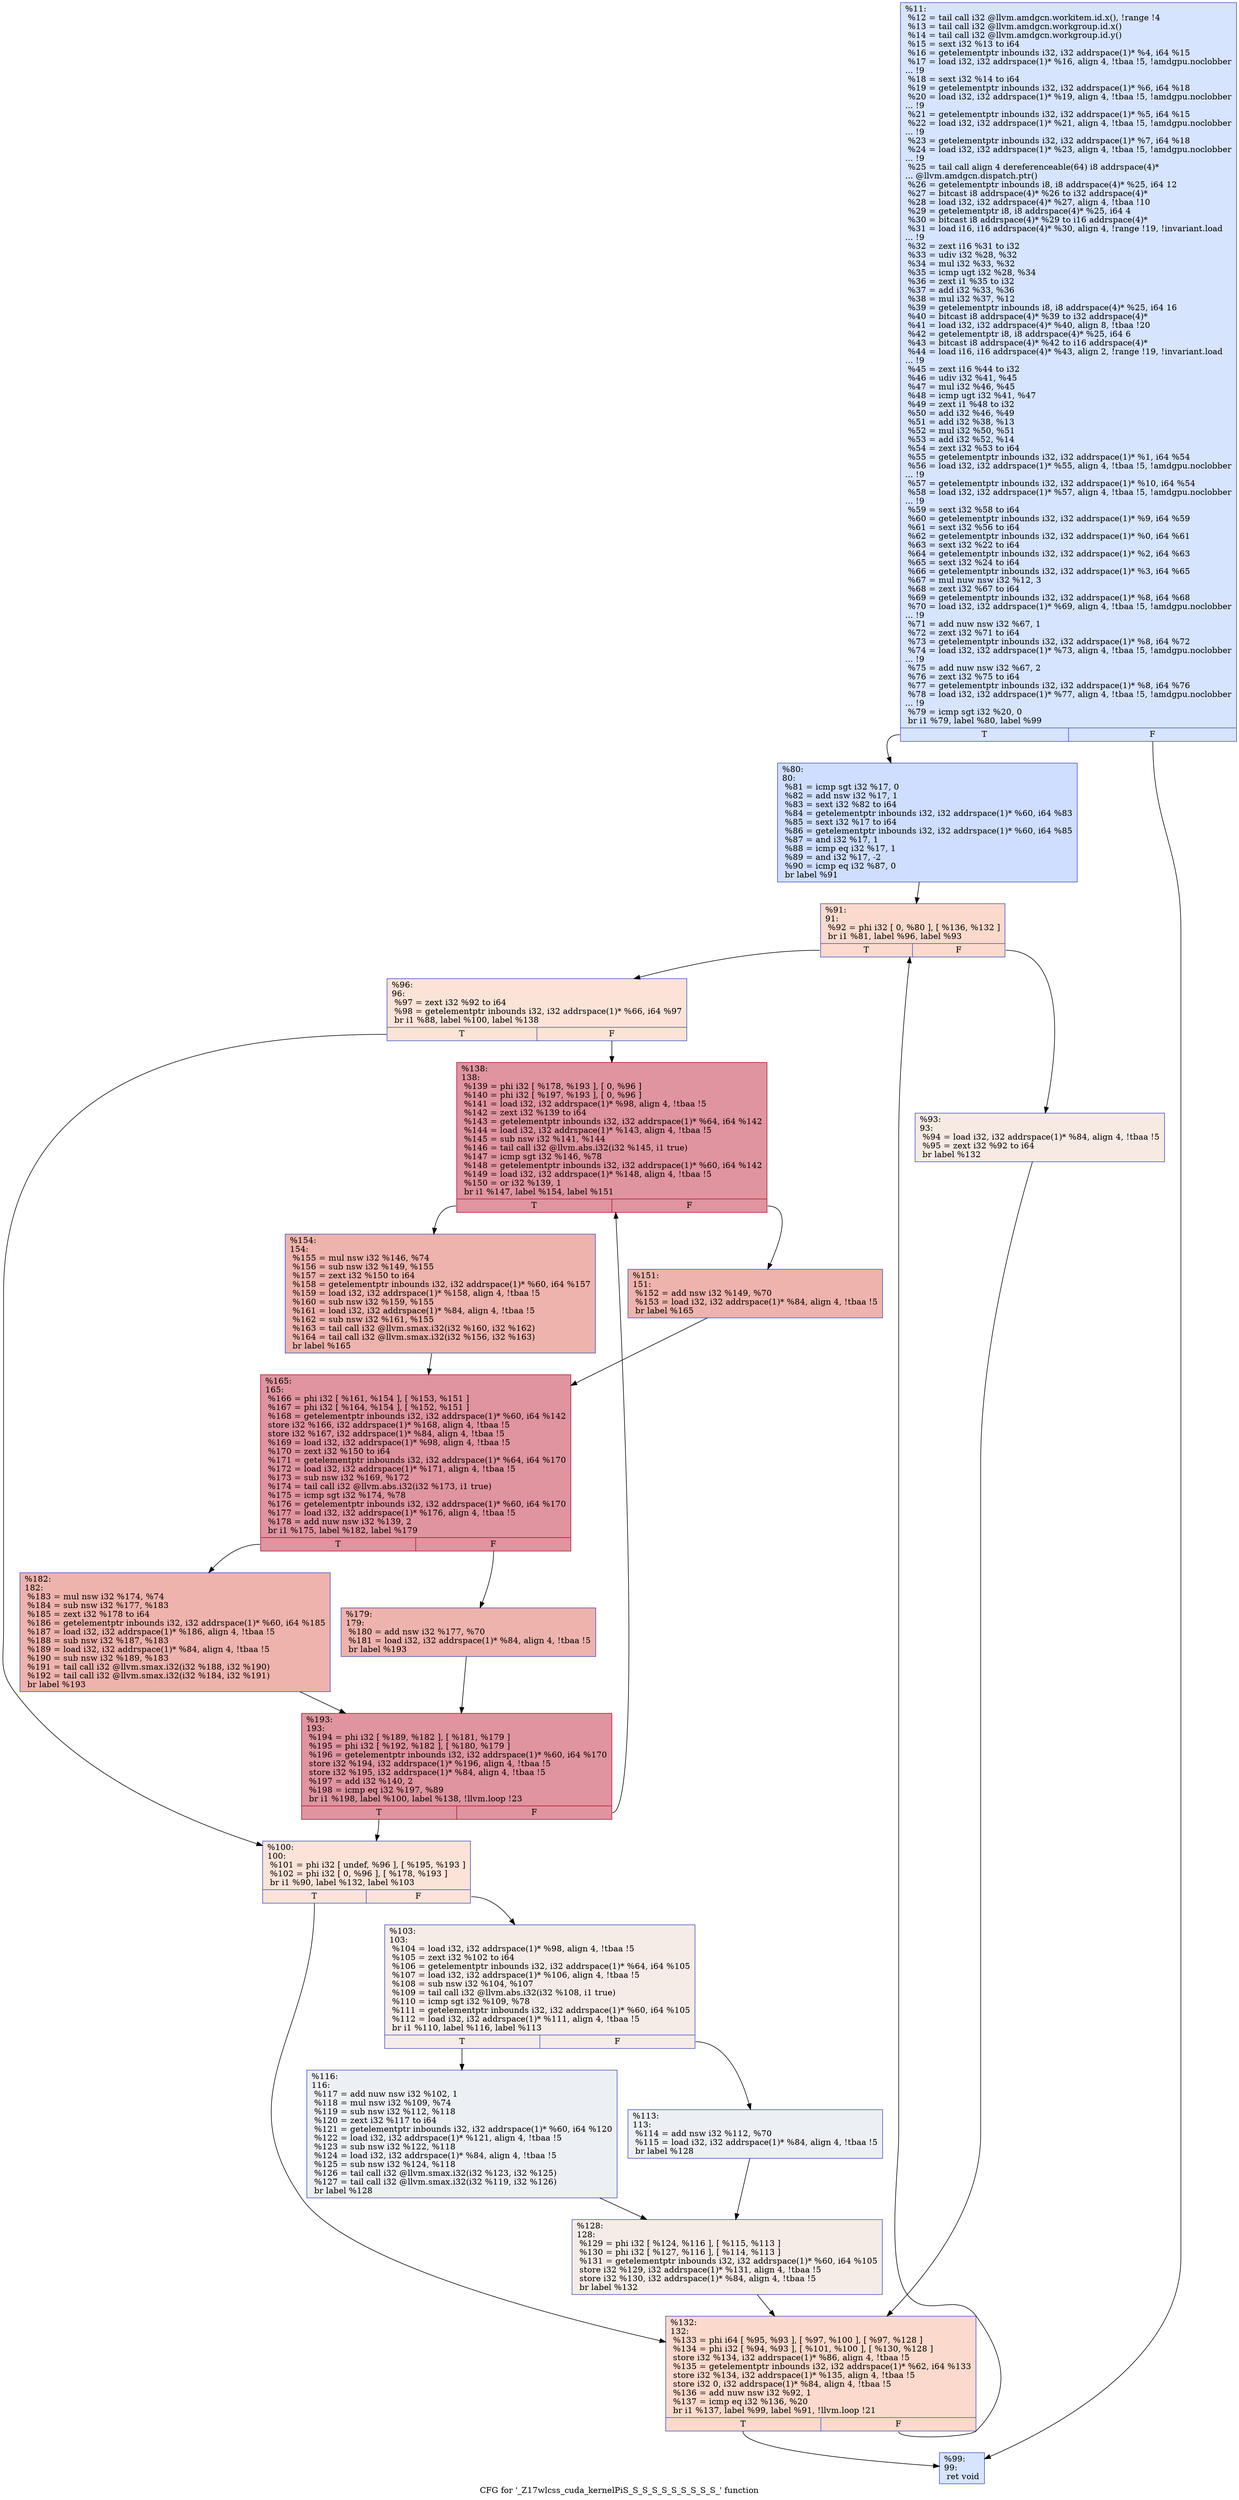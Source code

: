 digraph "CFG for '_Z17wlcss_cuda_kernelPiS_S_S_S_S_S_S_S_S_S_' function" {
	label="CFG for '_Z17wlcss_cuda_kernelPiS_S_S_S_S_S_S_S_S_S_' function";

	Node0x4f73030 [shape=record,color="#3d50c3ff", style=filled, fillcolor="#a5c3fe70",label="{%11:\l  %12 = tail call i32 @llvm.amdgcn.workitem.id.x(), !range !4\l  %13 = tail call i32 @llvm.amdgcn.workgroup.id.x()\l  %14 = tail call i32 @llvm.amdgcn.workgroup.id.y()\l  %15 = sext i32 %13 to i64\l  %16 = getelementptr inbounds i32, i32 addrspace(1)* %4, i64 %15\l  %17 = load i32, i32 addrspace(1)* %16, align 4, !tbaa !5, !amdgpu.noclobber\l... !9\l  %18 = sext i32 %14 to i64\l  %19 = getelementptr inbounds i32, i32 addrspace(1)* %6, i64 %18\l  %20 = load i32, i32 addrspace(1)* %19, align 4, !tbaa !5, !amdgpu.noclobber\l... !9\l  %21 = getelementptr inbounds i32, i32 addrspace(1)* %5, i64 %15\l  %22 = load i32, i32 addrspace(1)* %21, align 4, !tbaa !5, !amdgpu.noclobber\l... !9\l  %23 = getelementptr inbounds i32, i32 addrspace(1)* %7, i64 %18\l  %24 = load i32, i32 addrspace(1)* %23, align 4, !tbaa !5, !amdgpu.noclobber\l... !9\l  %25 = tail call align 4 dereferenceable(64) i8 addrspace(4)*\l... @llvm.amdgcn.dispatch.ptr()\l  %26 = getelementptr inbounds i8, i8 addrspace(4)* %25, i64 12\l  %27 = bitcast i8 addrspace(4)* %26 to i32 addrspace(4)*\l  %28 = load i32, i32 addrspace(4)* %27, align 4, !tbaa !10\l  %29 = getelementptr i8, i8 addrspace(4)* %25, i64 4\l  %30 = bitcast i8 addrspace(4)* %29 to i16 addrspace(4)*\l  %31 = load i16, i16 addrspace(4)* %30, align 4, !range !19, !invariant.load\l... !9\l  %32 = zext i16 %31 to i32\l  %33 = udiv i32 %28, %32\l  %34 = mul i32 %33, %32\l  %35 = icmp ugt i32 %28, %34\l  %36 = zext i1 %35 to i32\l  %37 = add i32 %33, %36\l  %38 = mul i32 %37, %12\l  %39 = getelementptr inbounds i8, i8 addrspace(4)* %25, i64 16\l  %40 = bitcast i8 addrspace(4)* %39 to i32 addrspace(4)*\l  %41 = load i32, i32 addrspace(4)* %40, align 8, !tbaa !20\l  %42 = getelementptr i8, i8 addrspace(4)* %25, i64 6\l  %43 = bitcast i8 addrspace(4)* %42 to i16 addrspace(4)*\l  %44 = load i16, i16 addrspace(4)* %43, align 2, !range !19, !invariant.load\l... !9\l  %45 = zext i16 %44 to i32\l  %46 = udiv i32 %41, %45\l  %47 = mul i32 %46, %45\l  %48 = icmp ugt i32 %41, %47\l  %49 = zext i1 %48 to i32\l  %50 = add i32 %46, %49\l  %51 = add i32 %38, %13\l  %52 = mul i32 %50, %51\l  %53 = add i32 %52, %14\l  %54 = zext i32 %53 to i64\l  %55 = getelementptr inbounds i32, i32 addrspace(1)* %1, i64 %54\l  %56 = load i32, i32 addrspace(1)* %55, align 4, !tbaa !5, !amdgpu.noclobber\l... !9\l  %57 = getelementptr inbounds i32, i32 addrspace(1)* %10, i64 %54\l  %58 = load i32, i32 addrspace(1)* %57, align 4, !tbaa !5, !amdgpu.noclobber\l... !9\l  %59 = sext i32 %58 to i64\l  %60 = getelementptr inbounds i32, i32 addrspace(1)* %9, i64 %59\l  %61 = sext i32 %56 to i64\l  %62 = getelementptr inbounds i32, i32 addrspace(1)* %0, i64 %61\l  %63 = sext i32 %22 to i64\l  %64 = getelementptr inbounds i32, i32 addrspace(1)* %2, i64 %63\l  %65 = sext i32 %24 to i64\l  %66 = getelementptr inbounds i32, i32 addrspace(1)* %3, i64 %65\l  %67 = mul nuw nsw i32 %12, 3\l  %68 = zext i32 %67 to i64\l  %69 = getelementptr inbounds i32, i32 addrspace(1)* %8, i64 %68\l  %70 = load i32, i32 addrspace(1)* %69, align 4, !tbaa !5, !amdgpu.noclobber\l... !9\l  %71 = add nuw nsw i32 %67, 1\l  %72 = zext i32 %71 to i64\l  %73 = getelementptr inbounds i32, i32 addrspace(1)* %8, i64 %72\l  %74 = load i32, i32 addrspace(1)* %73, align 4, !tbaa !5, !amdgpu.noclobber\l... !9\l  %75 = add nuw nsw i32 %67, 2\l  %76 = zext i32 %75 to i64\l  %77 = getelementptr inbounds i32, i32 addrspace(1)* %8, i64 %76\l  %78 = load i32, i32 addrspace(1)* %77, align 4, !tbaa !5, !amdgpu.noclobber\l... !9\l  %79 = icmp sgt i32 %20, 0\l  br i1 %79, label %80, label %99\l|{<s0>T|<s1>F}}"];
	Node0x4f73030:s0 -> Node0x4f79830;
	Node0x4f73030:s1 -> Node0x4f798c0;
	Node0x4f79830 [shape=record,color="#3d50c3ff", style=filled, fillcolor="#93b5fe70",label="{%80:\l80:                                               \l  %81 = icmp sgt i32 %17, 0\l  %82 = add nsw i32 %17, 1\l  %83 = sext i32 %82 to i64\l  %84 = getelementptr inbounds i32, i32 addrspace(1)* %60, i64 %83\l  %85 = sext i32 %17 to i64\l  %86 = getelementptr inbounds i32, i32 addrspace(1)* %60, i64 %85\l  %87 = and i32 %17, 1\l  %88 = icmp eq i32 %17, 1\l  %89 = and i32 %17, -2\l  %90 = icmp eq i32 %87, 0\l  br label %91\l}"];
	Node0x4f79830 -> Node0x4f79fb0;
	Node0x4f79fb0 [shape=record,color="#3d50c3ff", style=filled, fillcolor="#f7ac8e70",label="{%91:\l91:                                               \l  %92 = phi i32 [ 0, %80 ], [ %136, %132 ]\l  br i1 %81, label %96, label %93\l|{<s0>T|<s1>F}}"];
	Node0x4f79fb0:s0 -> Node0x4f7a1e0;
	Node0x4f79fb0:s1 -> Node0x4f7a270;
	Node0x4f7a270 [shape=record,color="#3d50c3ff", style=filled, fillcolor="#eed0c070",label="{%93:\l93:                                               \l  %94 = load i32, i32 addrspace(1)* %84, align 4, !tbaa !5\l  %95 = zext i32 %92 to i64\l  br label %132\l}"];
	Node0x4f7a270 -> Node0x4f7a0a0;
	Node0x4f7a1e0 [shape=record,color="#3d50c3ff", style=filled, fillcolor="#f6bfa670",label="{%96:\l96:                                               \l  %97 = zext i32 %92 to i64\l  %98 = getelementptr inbounds i32, i32 addrspace(1)* %66, i64 %97\l  br i1 %88, label %100, label %138\l|{<s0>T|<s1>F}}"];
	Node0x4f7a1e0:s0 -> Node0x4f7a640;
	Node0x4f7a1e0:s1 -> Node0x4f7a690;
	Node0x4f798c0 [shape=record,color="#3d50c3ff", style=filled, fillcolor="#a5c3fe70",label="{%99:\l99:                                               \l  ret void\l}"];
	Node0x4f7a640 [shape=record,color="#3d50c3ff", style=filled, fillcolor="#f6bfa670",label="{%100:\l100:                                              \l  %101 = phi i32 [ undef, %96 ], [ %195, %193 ]\l  %102 = phi i32 [ 0, %96 ], [ %178, %193 ]\l  br i1 %90, label %132, label %103\l|{<s0>T|<s1>F}}"];
	Node0x4f7a640:s0 -> Node0x4f7a0a0;
	Node0x4f7a640:s1 -> Node0x4f7ae10;
	Node0x4f7ae10 [shape=record,color="#3d50c3ff", style=filled, fillcolor="#ead5c970",label="{%103:\l103:                                              \l  %104 = load i32, i32 addrspace(1)* %98, align 4, !tbaa !5\l  %105 = zext i32 %102 to i64\l  %106 = getelementptr inbounds i32, i32 addrspace(1)* %64, i64 %105\l  %107 = load i32, i32 addrspace(1)* %106, align 4, !tbaa !5\l  %108 = sub nsw i32 %104, %107\l  %109 = tail call i32 @llvm.abs.i32(i32 %108, i1 true)\l  %110 = icmp sgt i32 %109, %78\l  %111 = getelementptr inbounds i32, i32 addrspace(1)* %60, i64 %105\l  %112 = load i32, i32 addrspace(1)* %111, align 4, !tbaa !5\l  br i1 %110, label %116, label %113\l|{<s0>T|<s1>F}}"];
	Node0x4f7ae10:s0 -> Node0x4f7b5d0;
	Node0x4f7ae10:s1 -> Node0x4f7b660;
	Node0x4f7b660 [shape=record,color="#3d50c3ff", style=filled, fillcolor="#d4dbe670",label="{%113:\l113:                                              \l  %114 = add nsw i32 %112, %70\l  %115 = load i32, i32 addrspace(1)* %84, align 4, !tbaa !5\l  br label %128\l}"];
	Node0x4f7b660 -> Node0x4f7b8a0;
	Node0x4f7b5d0 [shape=record,color="#3d50c3ff", style=filled, fillcolor="#d4dbe670",label="{%116:\l116:                                              \l  %117 = add nuw nsw i32 %102, 1\l  %118 = mul nsw i32 %109, %74\l  %119 = sub nsw i32 %112, %118\l  %120 = zext i32 %117 to i64\l  %121 = getelementptr inbounds i32, i32 addrspace(1)* %60, i64 %120\l  %122 = load i32, i32 addrspace(1)* %121, align 4, !tbaa !5\l  %123 = sub nsw i32 %122, %118\l  %124 = load i32, i32 addrspace(1)* %84, align 4, !tbaa !5\l  %125 = sub nsw i32 %124, %118\l  %126 = tail call i32 @llvm.smax.i32(i32 %123, i32 %125)\l  %127 = tail call i32 @llvm.smax.i32(i32 %119, i32 %126)\l  br label %128\l}"];
	Node0x4f7b5d0 -> Node0x4f7b8a0;
	Node0x4f7b8a0 [shape=record,color="#3d50c3ff", style=filled, fillcolor="#ead5c970",label="{%128:\l128:                                              \l  %129 = phi i32 [ %124, %116 ], [ %115, %113 ]\l  %130 = phi i32 [ %127, %116 ], [ %114, %113 ]\l  %131 = getelementptr inbounds i32, i32 addrspace(1)* %60, i64 %105\l  store i32 %129, i32 addrspace(1)* %131, align 4, !tbaa !5\l  store i32 %130, i32 addrspace(1)* %84, align 4, !tbaa !5\l  br label %132\l}"];
	Node0x4f7b8a0 -> Node0x4f7a0a0;
	Node0x4f7a0a0 [shape=record,color="#3d50c3ff", style=filled, fillcolor="#f7ac8e70",label="{%132:\l132:                                              \l  %133 = phi i64 [ %95, %93 ], [ %97, %100 ], [ %97, %128 ]\l  %134 = phi i32 [ %94, %93 ], [ %101, %100 ], [ %130, %128 ]\l  store i32 %134, i32 addrspace(1)* %86, align 4, !tbaa !5\l  %135 = getelementptr inbounds i32, i32 addrspace(1)* %62, i64 %133\l  store i32 %134, i32 addrspace(1)* %135, align 4, !tbaa !5\l  store i32 0, i32 addrspace(1)* %84, align 4, !tbaa !5\l  %136 = add nuw nsw i32 %92, 1\l  %137 = icmp eq i32 %136, %20\l  br i1 %137, label %99, label %91, !llvm.loop !21\l|{<s0>T|<s1>F}}"];
	Node0x4f7a0a0:s0 -> Node0x4f798c0;
	Node0x4f7a0a0:s1 -> Node0x4f79fb0;
	Node0x4f7a690 [shape=record,color="#b70d28ff", style=filled, fillcolor="#b70d2870",label="{%138:\l138:                                              \l  %139 = phi i32 [ %178, %193 ], [ 0, %96 ]\l  %140 = phi i32 [ %197, %193 ], [ 0, %96 ]\l  %141 = load i32, i32 addrspace(1)* %98, align 4, !tbaa !5\l  %142 = zext i32 %139 to i64\l  %143 = getelementptr inbounds i32, i32 addrspace(1)* %64, i64 %142\l  %144 = load i32, i32 addrspace(1)* %143, align 4, !tbaa !5\l  %145 = sub nsw i32 %141, %144\l  %146 = tail call i32 @llvm.abs.i32(i32 %145, i1 true)\l  %147 = icmp sgt i32 %146, %78\l  %148 = getelementptr inbounds i32, i32 addrspace(1)* %60, i64 %142\l  %149 = load i32, i32 addrspace(1)* %148, align 4, !tbaa !5\l  %150 = or i32 %139, 1\l  br i1 %147, label %154, label %151\l|{<s0>T|<s1>F}}"];
	Node0x4f7a690:s0 -> Node0x4f7d6c0;
	Node0x4f7a690:s1 -> Node0x4f7d750;
	Node0x4f7d750 [shape=record,color="#3d50c3ff", style=filled, fillcolor="#d6524470",label="{%151:\l151:                                              \l  %152 = add nsw i32 %149, %70\l  %153 = load i32, i32 addrspace(1)* %84, align 4, !tbaa !5\l  br label %165\l}"];
	Node0x4f7d750 -> Node0x4f7d990;
	Node0x4f7d6c0 [shape=record,color="#3d50c3ff", style=filled, fillcolor="#d6524470",label="{%154:\l154:                                              \l  %155 = mul nsw i32 %146, %74\l  %156 = sub nsw i32 %149, %155\l  %157 = zext i32 %150 to i64\l  %158 = getelementptr inbounds i32, i32 addrspace(1)* %60, i64 %157\l  %159 = load i32, i32 addrspace(1)* %158, align 4, !tbaa !5\l  %160 = sub nsw i32 %159, %155\l  %161 = load i32, i32 addrspace(1)* %84, align 4, !tbaa !5\l  %162 = sub nsw i32 %161, %155\l  %163 = tail call i32 @llvm.smax.i32(i32 %160, i32 %162)\l  %164 = tail call i32 @llvm.smax.i32(i32 %156, i32 %163)\l  br label %165\l}"];
	Node0x4f7d6c0 -> Node0x4f7d990;
	Node0x4f7d990 [shape=record,color="#b70d28ff", style=filled, fillcolor="#b70d2870",label="{%165:\l165:                                              \l  %166 = phi i32 [ %161, %154 ], [ %153, %151 ]\l  %167 = phi i32 [ %164, %154 ], [ %152, %151 ]\l  %168 = getelementptr inbounds i32, i32 addrspace(1)* %60, i64 %142\l  store i32 %166, i32 addrspace(1)* %168, align 4, !tbaa !5\l  store i32 %167, i32 addrspace(1)* %84, align 4, !tbaa !5\l  %169 = load i32, i32 addrspace(1)* %98, align 4, !tbaa !5\l  %170 = zext i32 %150 to i64\l  %171 = getelementptr inbounds i32, i32 addrspace(1)* %64, i64 %170\l  %172 = load i32, i32 addrspace(1)* %171, align 4, !tbaa !5\l  %173 = sub nsw i32 %169, %172\l  %174 = tail call i32 @llvm.abs.i32(i32 %173, i1 true)\l  %175 = icmp sgt i32 %174, %78\l  %176 = getelementptr inbounds i32, i32 addrspace(1)* %60, i64 %170\l  %177 = load i32, i32 addrspace(1)* %176, align 4, !tbaa !5\l  %178 = add nuw nsw i32 %139, 2\l  br i1 %175, label %182, label %179\l|{<s0>T|<s1>F}}"];
	Node0x4f7d990:s0 -> Node0x4f7e9f0;
	Node0x4f7d990:s1 -> Node0x4f7ea40;
	Node0x4f7ea40 [shape=record,color="#3d50c3ff", style=filled, fillcolor="#d6524470",label="{%179:\l179:                                              \l  %180 = add nsw i32 %177, %70\l  %181 = load i32, i32 addrspace(1)* %84, align 4, !tbaa !5\l  br label %193\l}"];
	Node0x4f7ea40 -> Node0x4f7abf0;
	Node0x4f7e9f0 [shape=record,color="#3d50c3ff", style=filled, fillcolor="#d6524470",label="{%182:\l182:                                              \l  %183 = mul nsw i32 %174, %74\l  %184 = sub nsw i32 %177, %183\l  %185 = zext i32 %178 to i64\l  %186 = getelementptr inbounds i32, i32 addrspace(1)* %60, i64 %185\l  %187 = load i32, i32 addrspace(1)* %186, align 4, !tbaa !5\l  %188 = sub nsw i32 %187, %183\l  %189 = load i32, i32 addrspace(1)* %84, align 4, !tbaa !5\l  %190 = sub nsw i32 %189, %183\l  %191 = tail call i32 @llvm.smax.i32(i32 %188, i32 %190)\l  %192 = tail call i32 @llvm.smax.i32(i32 %184, i32 %191)\l  br label %193\l}"];
	Node0x4f7e9f0 -> Node0x4f7abf0;
	Node0x4f7abf0 [shape=record,color="#b70d28ff", style=filled, fillcolor="#b70d2870",label="{%193:\l193:                                              \l  %194 = phi i32 [ %189, %182 ], [ %181, %179 ]\l  %195 = phi i32 [ %192, %182 ], [ %180, %179 ]\l  %196 = getelementptr inbounds i32, i32 addrspace(1)* %60, i64 %170\l  store i32 %194, i32 addrspace(1)* %196, align 4, !tbaa !5\l  store i32 %195, i32 addrspace(1)* %84, align 4, !tbaa !5\l  %197 = add i32 %140, 2\l  %198 = icmp eq i32 %197, %89\l  br i1 %198, label %100, label %138, !llvm.loop !23\l|{<s0>T|<s1>F}}"];
	Node0x4f7abf0:s0 -> Node0x4f7a640;
	Node0x4f7abf0:s1 -> Node0x4f7a690;
}
